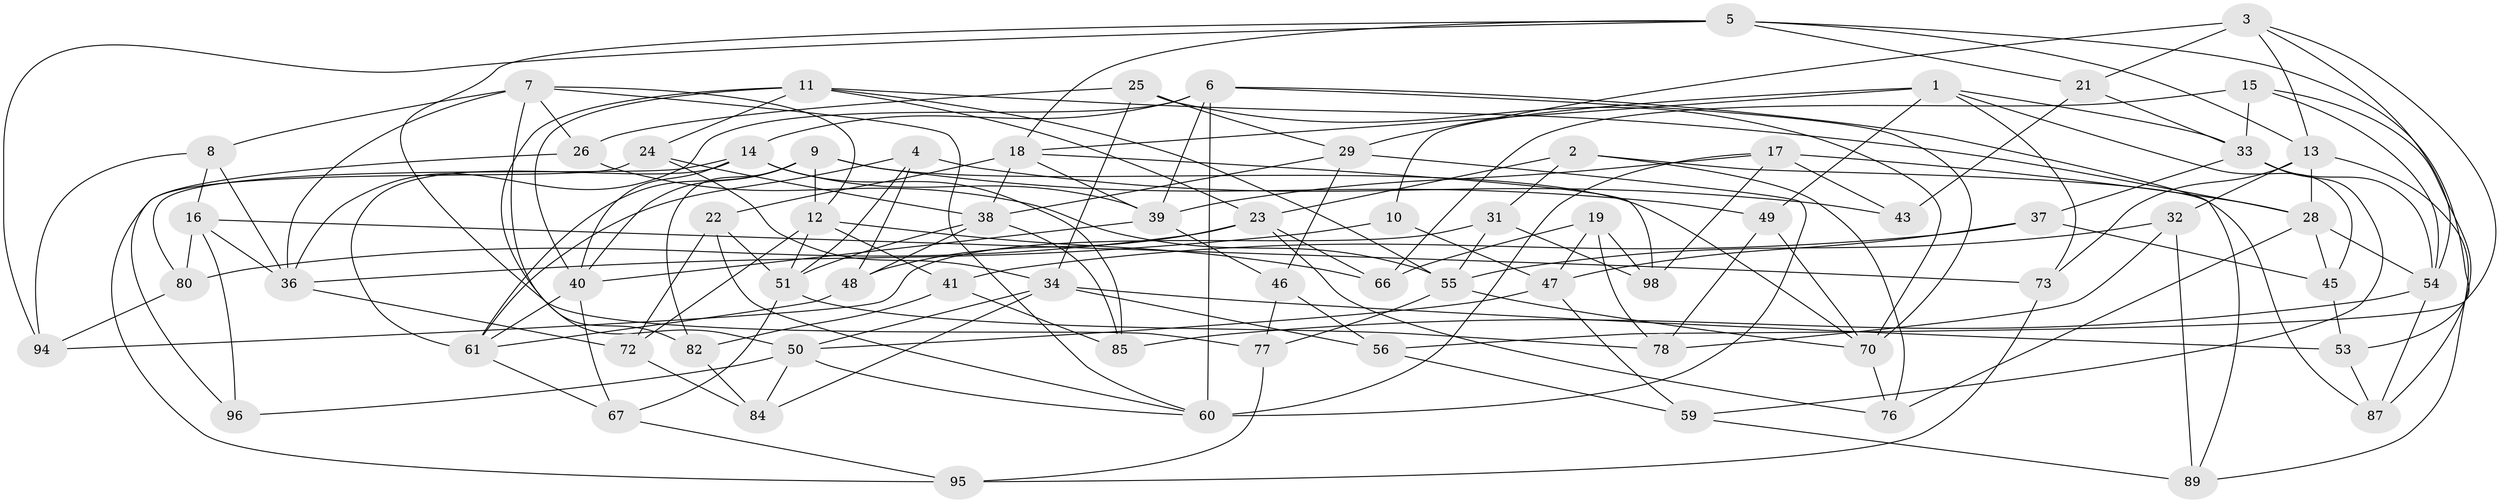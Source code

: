 // Generated by graph-tools (version 1.1) at 2025/52/02/27/25 19:52:29]
// undirected, 70 vertices, 166 edges
graph export_dot {
graph [start="1"]
  node [color=gray90,style=filled];
  1 [super="+74"];
  2;
  3 [super="+35"];
  4;
  5 [super="+62"];
  6 [super="+30"];
  7 [super="+69"];
  8;
  9 [super="+57"];
  10;
  11 [super="+44"];
  12 [super="+81"];
  13 [super="+58"];
  14 [super="+20"];
  15;
  16 [super="+99"];
  17 [super="+42"];
  18 [super="+27"];
  19;
  21;
  22;
  23 [super="+92"];
  24;
  25;
  26;
  28 [super="+93"];
  29 [super="+71"];
  31;
  32;
  33 [super="+86"];
  34 [super="+52"];
  36 [super="+90"];
  37;
  38 [super="+100"];
  39 [super="+68"];
  40 [super="+79"];
  41;
  43;
  45;
  46;
  47 [super="+75"];
  48;
  49;
  50 [super="+64"];
  51 [super="+97"];
  53;
  54 [super="+65"];
  55 [super="+91"];
  56;
  59;
  60 [super="+63"];
  61 [super="+83"];
  66;
  67;
  70 [super="+88"];
  72;
  73;
  76;
  77;
  78;
  80;
  82;
  84;
  85;
  87;
  89;
  94;
  95;
  96;
  98;
  1 -- 49;
  1 -- 73;
  1 -- 18;
  1 -- 10;
  1 -- 45;
  1 -- 33;
  2 -- 87;
  2 -- 31;
  2 -- 76;
  2 -- 23;
  3 -- 54;
  3 -- 56;
  3 -- 21;
  3 -- 29 [weight=2];
  3 -- 13;
  4 -- 43;
  4 -- 61;
  4 -- 48;
  4 -- 51;
  5 -- 77;
  5 -- 13;
  5 -- 53;
  5 -- 21;
  5 -- 94;
  5 -- 18;
  6 -- 39;
  6 -- 89;
  6 -- 36;
  6 -- 14;
  6 -- 70;
  6 -- 60;
  7 -- 12;
  7 -- 8;
  7 -- 36;
  7 -- 26;
  7 -- 60;
  7 -- 50;
  8 -- 94;
  8 -- 16;
  8 -- 36;
  9 -- 82;
  9 -- 61;
  9 -- 12;
  9 -- 70;
  9 -- 49;
  9 -- 40;
  10 -- 47 [weight=2];
  10 -- 36;
  11 -- 40;
  11 -- 24;
  11 -- 82;
  11 -- 28;
  11 -- 55;
  11 -- 23;
  12 -- 41;
  12 -- 72;
  12 -- 66;
  12 -- 51;
  13 -- 32;
  13 -- 89;
  13 -- 73;
  13 -- 28;
  14 -- 61;
  14 -- 80;
  14 -- 40;
  14 -- 85;
  14 -- 39;
  15 -- 33;
  15 -- 66;
  15 -- 87;
  15 -- 54;
  16 -- 80;
  16 -- 96 [weight=2];
  16 -- 36;
  16 -- 73;
  17 -- 43 [weight=2];
  17 -- 39;
  17 -- 28;
  17 -- 98;
  17 -- 60;
  18 -- 38;
  18 -- 98;
  18 -- 22;
  18 -- 39;
  19 -- 66;
  19 -- 47;
  19 -- 78;
  19 -- 98;
  21 -- 33;
  21 -- 43;
  22 -- 72;
  22 -- 60;
  22 -- 51;
  23 -- 66;
  23 -- 80;
  23 -- 48;
  23 -- 76;
  24 -- 34;
  24 -- 95;
  24 -- 38;
  25 -- 26;
  25 -- 70;
  25 -- 29;
  25 -- 34;
  26 -- 96;
  26 -- 55;
  28 -- 54;
  28 -- 76;
  28 -- 45;
  29 -- 46;
  29 -- 38;
  29 -- 60;
  31 -- 98;
  31 -- 94;
  31 -- 55;
  32 -- 89;
  32 -- 55;
  32 -- 78;
  33 -- 37;
  33 -- 59;
  33 -- 54;
  34 -- 53;
  34 -- 50;
  34 -- 56;
  34 -- 84;
  36 -- 72;
  37 -- 41;
  37 -- 47;
  37 -- 45;
  38 -- 51;
  38 -- 48;
  38 -- 85;
  39 -- 46;
  39 -- 40;
  40 -- 61;
  40 -- 67;
  41 -- 85;
  41 -- 82;
  45 -- 53;
  46 -- 56;
  46 -- 77;
  47 -- 59;
  47 -- 50;
  48 -- 61;
  49 -- 78;
  49 -- 70;
  50 -- 96;
  50 -- 84;
  50 -- 60;
  51 -- 78;
  51 -- 67;
  53 -- 87;
  54 -- 85;
  54 -- 87;
  55 -- 77;
  55 -- 70;
  56 -- 59;
  59 -- 89;
  61 -- 67;
  67 -- 95;
  70 -- 76;
  72 -- 84;
  73 -- 95;
  77 -- 95;
  80 -- 94;
  82 -- 84;
}
